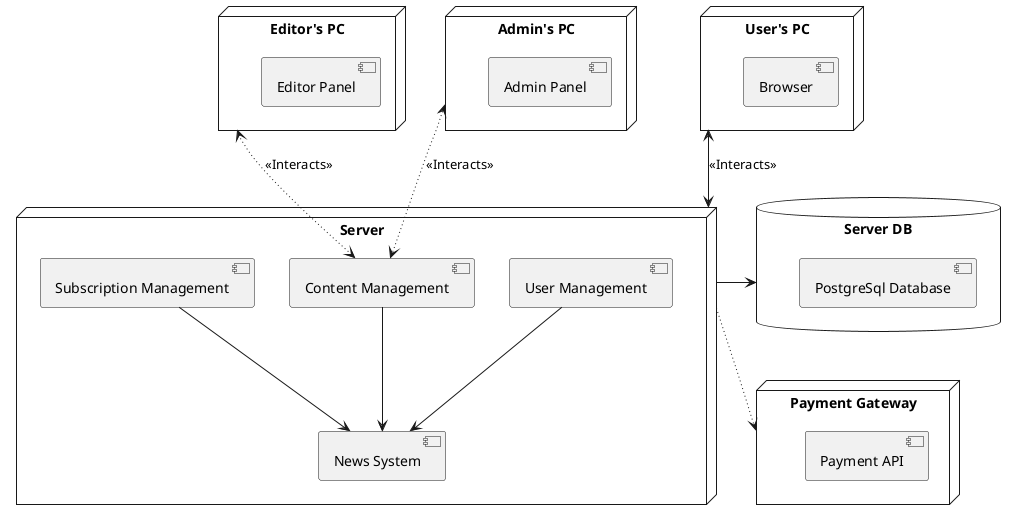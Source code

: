@startuml deployment_diagram

node "Server" {
    [User Management]
    [Content Management]
    [Subscription Management]
    [News System]
}

database "Server DB" {
    [PostgreSql Database]
}

node "Payment Gateway" {
    [Payment API]
}

node "Editor's PC" {
    [Editor Panel]
}

node "Admin's PC" {
    [Admin Panel]
}

node "User's PC" {
    [Browser]
}

[Editor's PC] <-[dotted]-> [Content Management]: <<Interacts>>
[Admin's PC] <-[dotted]-> [Content Management]: <<Interacts>>
[User's PC] <--> [Server]: <<Interacts>>

[Server] -[dotted]-> [Payment Gateway]
[Server] -> [Server DB]

[User Management] --> [News System]
[Content Management] --> [News System]
[Subscription Management] --> [News System]

@enduml

